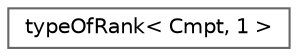 digraph "Graphical Class Hierarchy"
{
 // LATEX_PDF_SIZE
  bgcolor="transparent";
  edge [fontname=Helvetica,fontsize=10,labelfontname=Helvetica,labelfontsize=10];
  node [fontname=Helvetica,fontsize=10,shape=box,height=0.2,width=0.4];
  rankdir="LR";
  Node0 [id="Node000000",label="typeOfRank\< Cmpt, 1 \>",height=0.2,width=0.4,color="grey40", fillcolor="white", style="filled",URL="$classFoam_1_1typeOfRank_3_01Cmpt_00_011_01_4.html",tooltip=" "];
}
